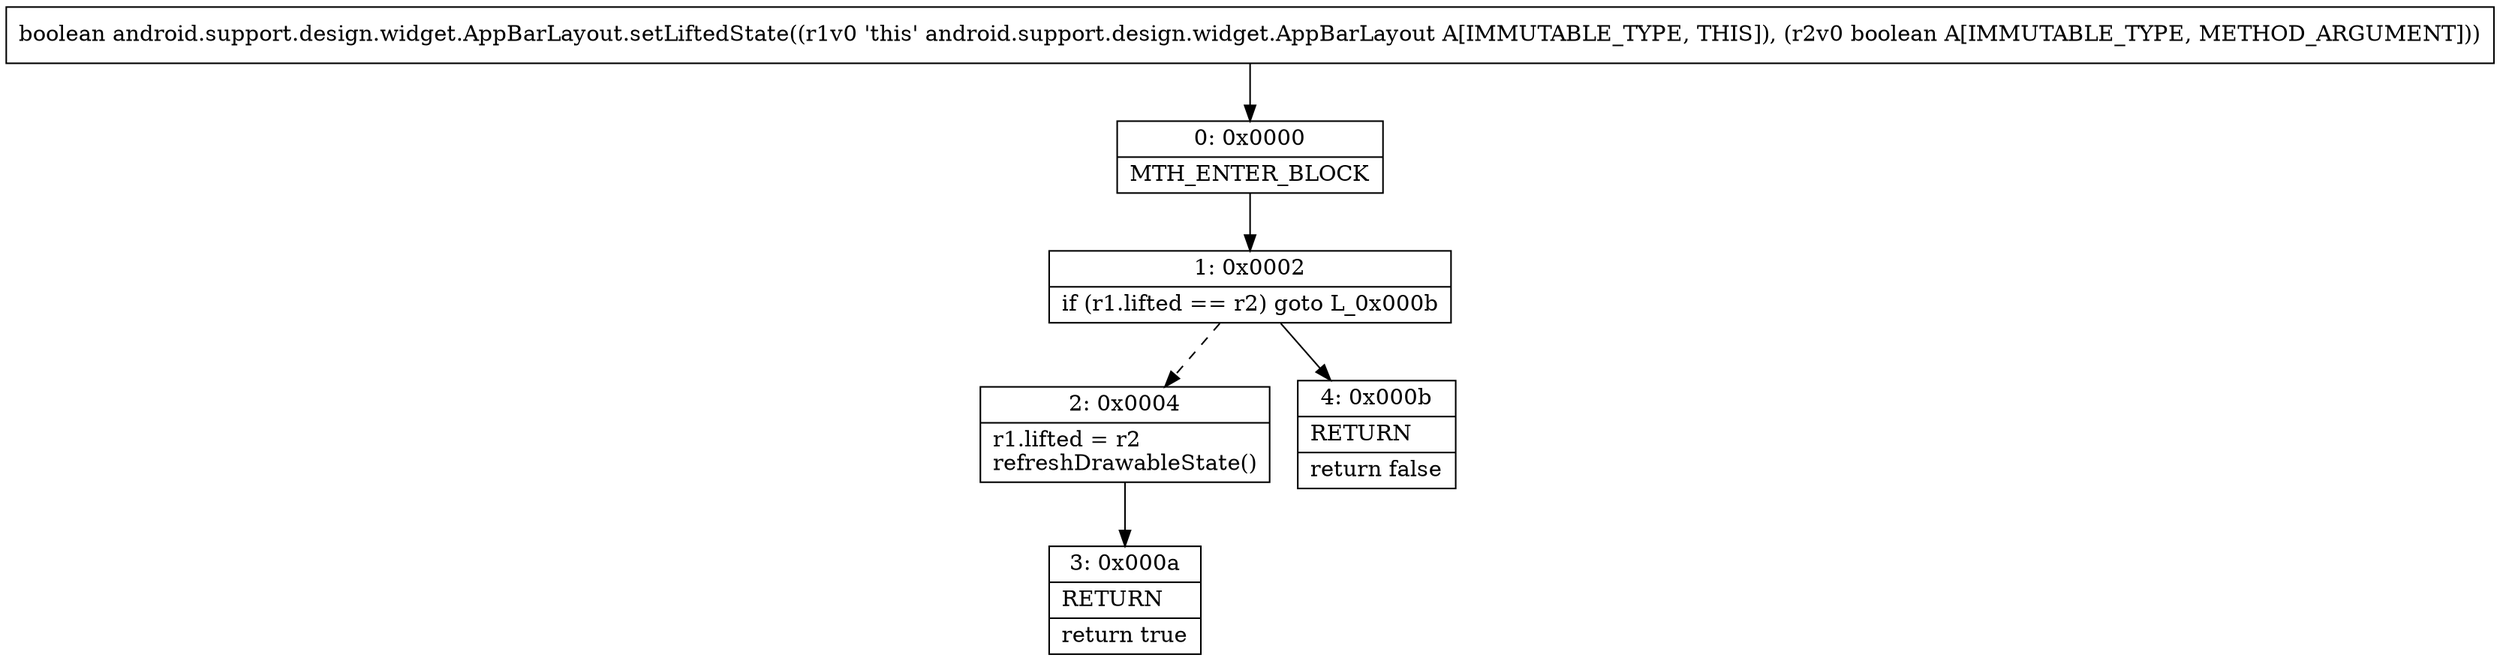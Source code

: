 digraph "CFG forandroid.support.design.widget.AppBarLayout.setLiftedState(Z)Z" {
Node_0 [shape=record,label="{0\:\ 0x0000|MTH_ENTER_BLOCK\l}"];
Node_1 [shape=record,label="{1\:\ 0x0002|if (r1.lifted == r2) goto L_0x000b\l}"];
Node_2 [shape=record,label="{2\:\ 0x0004|r1.lifted = r2\lrefreshDrawableState()\l}"];
Node_3 [shape=record,label="{3\:\ 0x000a|RETURN\l|return true\l}"];
Node_4 [shape=record,label="{4\:\ 0x000b|RETURN\l|return false\l}"];
MethodNode[shape=record,label="{boolean android.support.design.widget.AppBarLayout.setLiftedState((r1v0 'this' android.support.design.widget.AppBarLayout A[IMMUTABLE_TYPE, THIS]), (r2v0 boolean A[IMMUTABLE_TYPE, METHOD_ARGUMENT])) }"];
MethodNode -> Node_0;
Node_0 -> Node_1;
Node_1 -> Node_2[style=dashed];
Node_1 -> Node_4;
Node_2 -> Node_3;
}

